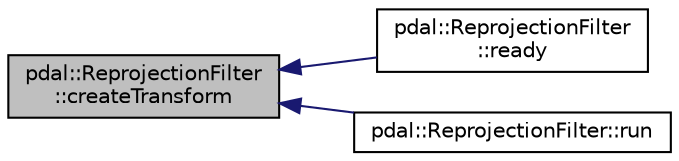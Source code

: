 digraph "pdal::ReprojectionFilter::createTransform"
{
  edge [fontname="Helvetica",fontsize="10",labelfontname="Helvetica",labelfontsize="10"];
  node [fontname="Helvetica",fontsize="10",shape=record];
  rankdir="LR";
  Node1 [label="pdal::ReprojectionFilter\l::createTransform",height=0.2,width=0.4,color="black", fillcolor="grey75", style="filled", fontcolor="black"];
  Node1 -> Node2 [dir="back",color="midnightblue",fontsize="10",style="solid",fontname="Helvetica"];
  Node2 [label="pdal::ReprojectionFilter\l::ready",height=0.2,width=0.4,color="black", fillcolor="white", style="filled",URL="$classpdal_1_1ReprojectionFilter.html#a84cf8a7e1d63a6ca14a67c99ab1a936a"];
  Node1 -> Node3 [dir="back",color="midnightblue",fontsize="10",style="solid",fontname="Helvetica"];
  Node3 [label="pdal::ReprojectionFilter::run",height=0.2,width=0.4,color="black", fillcolor="white", style="filled",URL="$classpdal_1_1ReprojectionFilter.html#a4bb991444113267cf740e403efe2bc18"];
}
